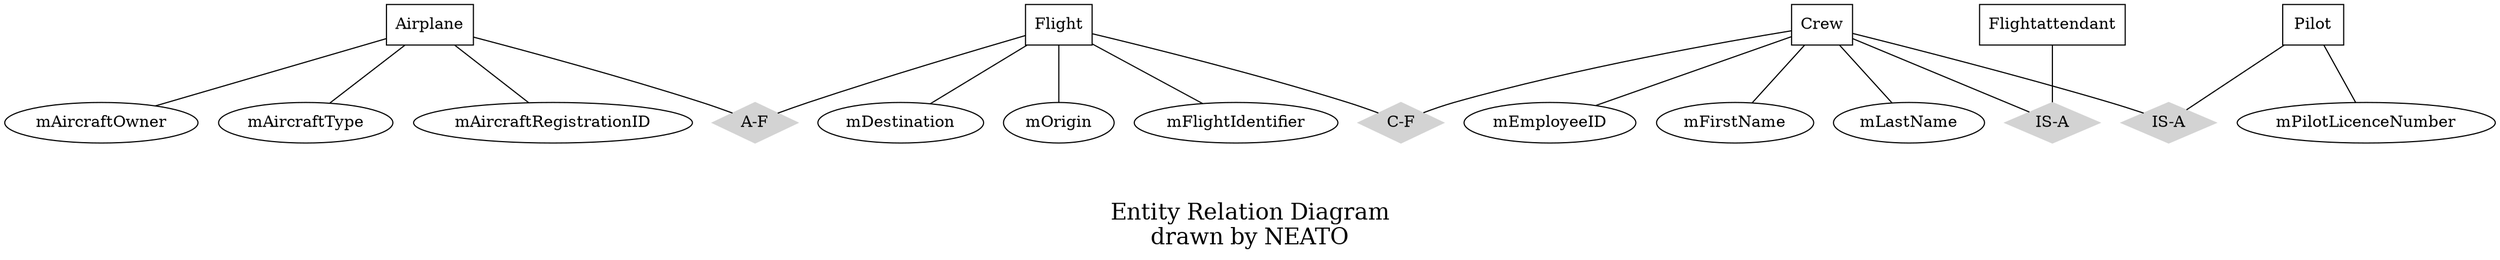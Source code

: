 graph ER {
	
	node [shape=box]; 
		Airplane; Crew; Pilot; Flightattendant; Flight;
	
	node [shape=ellipse];
	  mEmployeeID; mFirstName; mLastName; mPilotLicenceNumber;
		mAircraftRegistrationID; mAircraftOwner; mAircraftType;
		mFlightIdentifier; mDestination; mOrigin;

	node [shape=diamond,style=filled,color=lightgrey]; 
		{node [label="IS-A"] PilotISACrew; FlightattendantISACrew;} "C-F"; "A-F";

	{ rank = 1; Crew; Flight; Airplane; }
	{ rank = 2; Pilot; Flightattendant; }

	Crew -- mEmployeeID;
	Crew -- mFirstName;
	Crew -- mLastName;
	Pilot -- mPilotLicenceNumber;
	Airplane -- mAircraftRegistrationID
	Airplane -- mAircraftOwner
	Airplane -- mAircraftType
	Flight -- mFlightIdentifier;
	Flight -- mDestination;
	Flight -- mOrigin;

	Pilot -- PilotISACrew [label=" ",len=1.00];
	Flightattendant -- FlightattendantISACrew [label=" ",len=1.00];
	Crew -- PilotISACrew
	Crew -- FlightattendantISACrew

	Crew -- "C-F"
	Flight -- "C-F"

	Airplane -- "A-F"
	Flight -- "A-F"


	label = "\n\nEntity Relation Diagram\ndrawn by NEATO";
	fontsize=20;
}